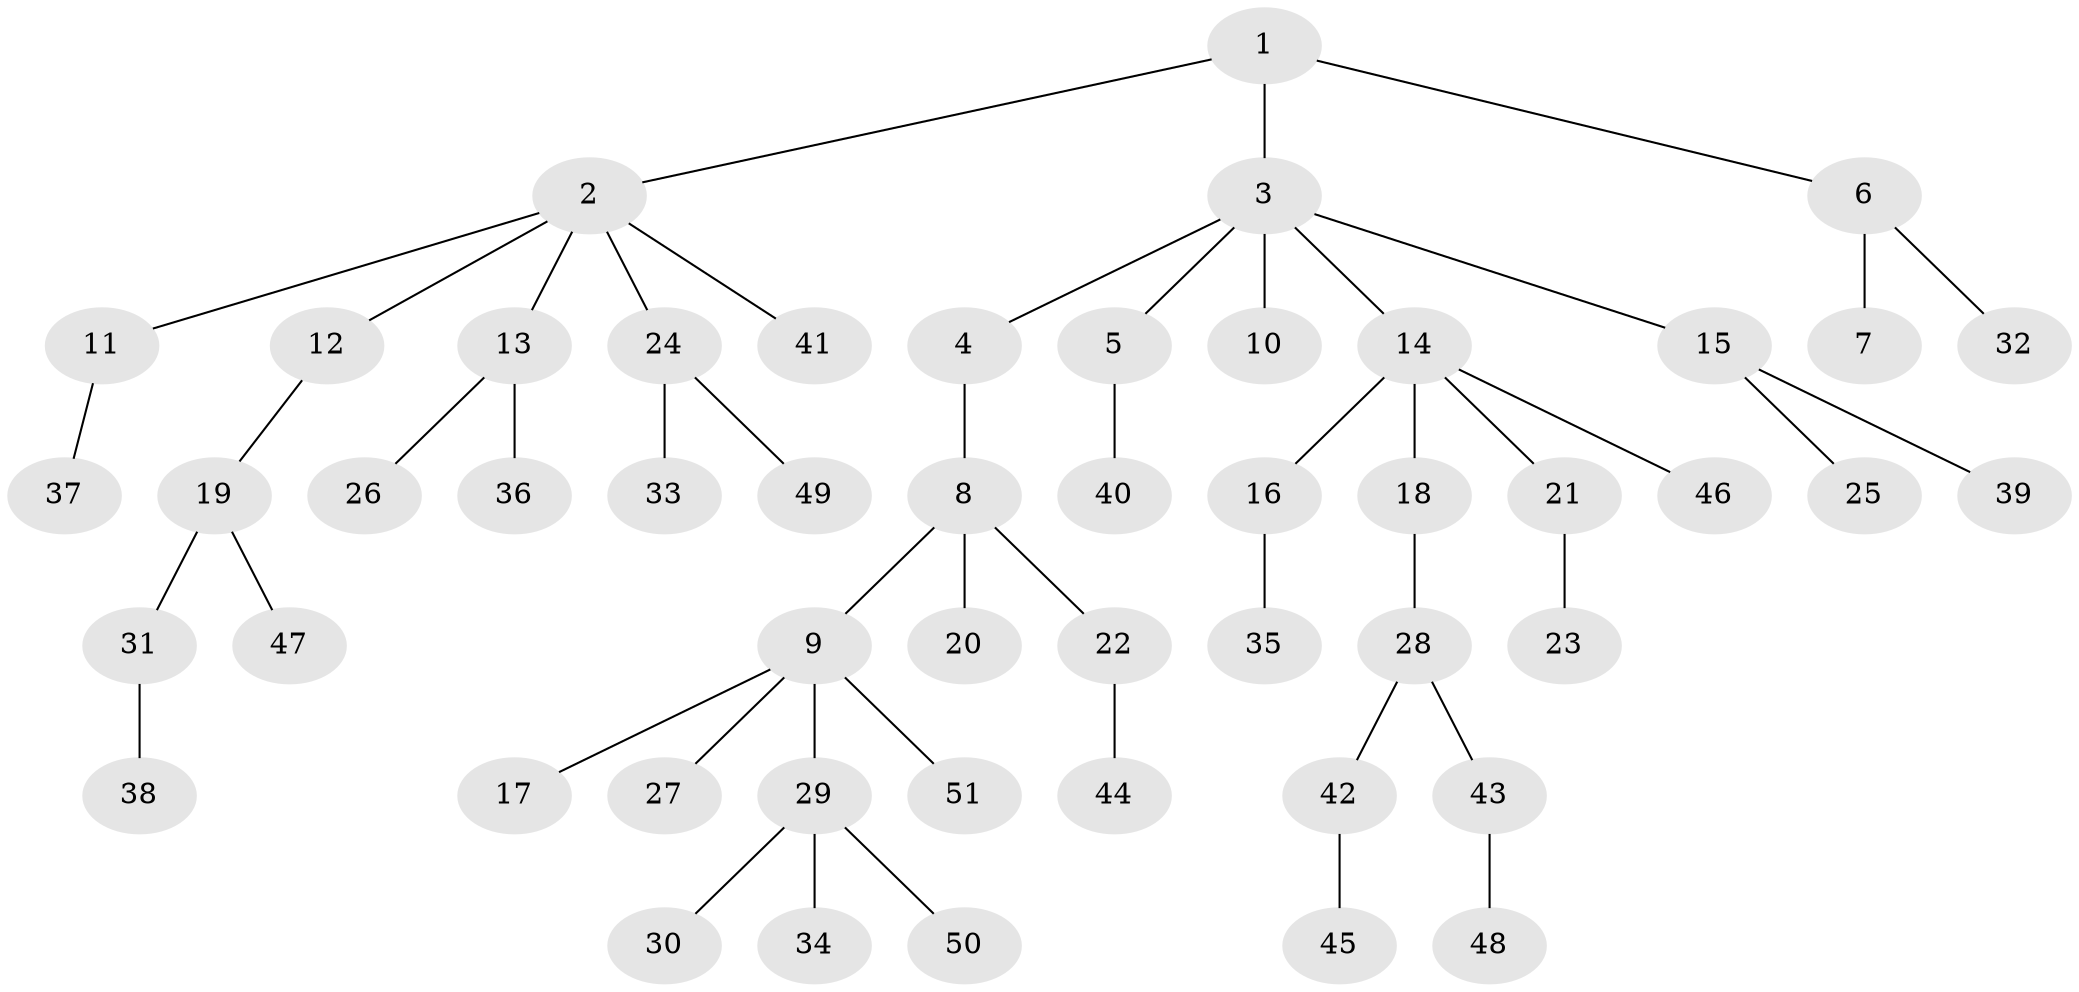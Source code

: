 // Generated by graph-tools (version 1.1) at 2025/50/03/09/25 03:50:17]
// undirected, 51 vertices, 50 edges
graph export_dot {
graph [start="1"]
  node [color=gray90,style=filled];
  1;
  2;
  3;
  4;
  5;
  6;
  7;
  8;
  9;
  10;
  11;
  12;
  13;
  14;
  15;
  16;
  17;
  18;
  19;
  20;
  21;
  22;
  23;
  24;
  25;
  26;
  27;
  28;
  29;
  30;
  31;
  32;
  33;
  34;
  35;
  36;
  37;
  38;
  39;
  40;
  41;
  42;
  43;
  44;
  45;
  46;
  47;
  48;
  49;
  50;
  51;
  1 -- 2;
  1 -- 3;
  1 -- 6;
  2 -- 11;
  2 -- 12;
  2 -- 13;
  2 -- 24;
  2 -- 41;
  3 -- 4;
  3 -- 5;
  3 -- 10;
  3 -- 14;
  3 -- 15;
  4 -- 8;
  5 -- 40;
  6 -- 7;
  6 -- 32;
  8 -- 9;
  8 -- 20;
  8 -- 22;
  9 -- 17;
  9 -- 27;
  9 -- 29;
  9 -- 51;
  11 -- 37;
  12 -- 19;
  13 -- 26;
  13 -- 36;
  14 -- 16;
  14 -- 18;
  14 -- 21;
  14 -- 46;
  15 -- 25;
  15 -- 39;
  16 -- 35;
  18 -- 28;
  19 -- 31;
  19 -- 47;
  21 -- 23;
  22 -- 44;
  24 -- 33;
  24 -- 49;
  28 -- 42;
  28 -- 43;
  29 -- 30;
  29 -- 34;
  29 -- 50;
  31 -- 38;
  42 -- 45;
  43 -- 48;
}

